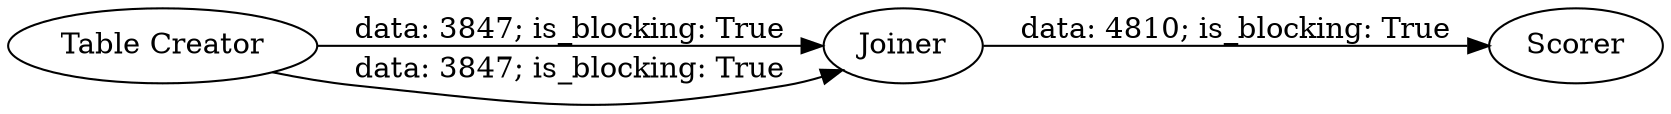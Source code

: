 digraph {
	"3140063572007713652_1" [label="Table Creator"]
	"3140063572007713652_2" [label=Joiner]
	"3140063572007713652_3" [label=Scorer]
	"3140063572007713652_1" -> "3140063572007713652_2" [label="data: 3847; is_blocking: True"]
	"3140063572007713652_2" -> "3140063572007713652_3" [label="data: 4810; is_blocking: True"]
	"3140063572007713652_1" -> "3140063572007713652_2" [label="data: 3847; is_blocking: True"]
	rankdir=LR
}
